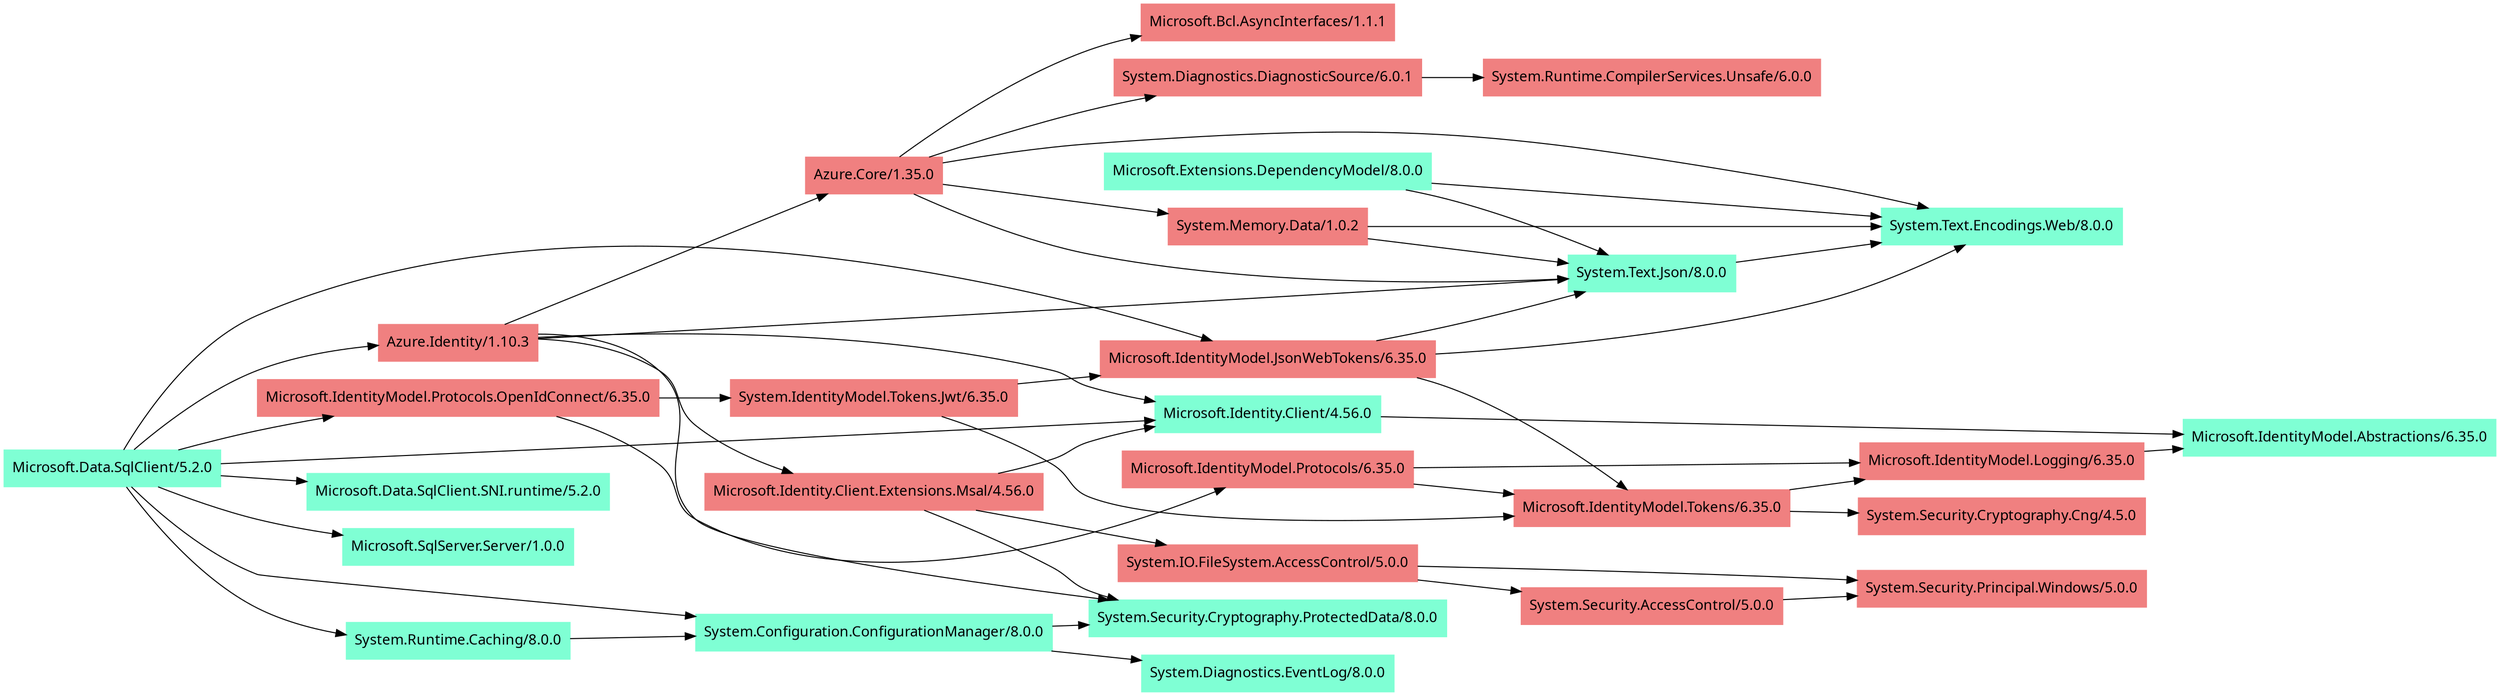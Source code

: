 ﻿# Generated by https://github.com/0xced/Chisel
digraph
{
  rankdir=LR
  node [ fontname = "Segoe UI, sans-serif", shape = box, style = filled, color = aquamarine ]

  "Azure.Core/1.35.0" [ color = lightcoral ]
  "Azure.Identity/1.10.3" [ color = lightcoral ]
  "Microsoft.Bcl.AsyncInterfaces/1.1.1" [ color = lightcoral ]
  "Microsoft.Data.SqlClient.SNI.runtime/5.2.0"
  "Microsoft.Data.SqlClient/5.2.0"
  "Microsoft.Extensions.DependencyModel/8.0.0"
  "Microsoft.Identity.Client.Extensions.Msal/4.56.0" [ color = lightcoral ]
  "Microsoft.Identity.Client/4.56.0"
  "Microsoft.IdentityModel.Abstractions/6.35.0"
  "Microsoft.IdentityModel.JsonWebTokens/6.35.0" [ color = lightcoral ]
  "Microsoft.IdentityModel.Logging/6.35.0" [ color = lightcoral ]
  "Microsoft.IdentityModel.Protocols.OpenIdConnect/6.35.0" [ color = lightcoral ]
  "Microsoft.IdentityModel.Protocols/6.35.0" [ color = lightcoral ]
  "Microsoft.IdentityModel.Tokens/6.35.0" [ color = lightcoral ]
  "Microsoft.SqlServer.Server/1.0.0"
  "System.Configuration.ConfigurationManager/8.0.0"
  "System.Diagnostics.DiagnosticSource/6.0.1" [ color = lightcoral ]
  "System.Diagnostics.EventLog/8.0.0"
  "System.IdentityModel.Tokens.Jwt/6.35.0" [ color = lightcoral ]
  "System.IO.FileSystem.AccessControl/5.0.0" [ color = lightcoral ]
  "System.Memory.Data/1.0.2" [ color = lightcoral ]
  "System.Runtime.Caching/8.0.0"
  "System.Runtime.CompilerServices.Unsafe/6.0.0" [ color = lightcoral ]
  "System.Security.AccessControl/5.0.0" [ color = lightcoral ]
  "System.Security.Cryptography.Cng/4.5.0" [ color = lightcoral ]
  "System.Security.Cryptography.ProtectedData/8.0.0"
  "System.Security.Principal.Windows/5.0.0" [ color = lightcoral ]
  "System.Text.Encodings.Web/8.0.0"
  "System.Text.Json/8.0.0"

  "Azure.Core/1.35.0" -> "Microsoft.Bcl.AsyncInterfaces/1.1.1"
  "Azure.Core/1.35.0" -> "System.Diagnostics.DiagnosticSource/6.0.1"
  "Azure.Core/1.35.0" -> "System.Memory.Data/1.0.2"
  "Azure.Core/1.35.0" -> "System.Text.Encodings.Web/8.0.0"
  "Azure.Core/1.35.0" -> "System.Text.Json/8.0.0"
  "Azure.Identity/1.10.3" -> "Azure.Core/1.35.0"
  "Azure.Identity/1.10.3" -> "Microsoft.Identity.Client.Extensions.Msal/4.56.0"
  "Azure.Identity/1.10.3" -> "Microsoft.Identity.Client/4.56.0"
  "Azure.Identity/1.10.3" -> "System.Security.Cryptography.ProtectedData/8.0.0"
  "Azure.Identity/1.10.3" -> "System.Text.Json/8.0.0"
  "Microsoft.Data.SqlClient/5.2.0" -> "Azure.Identity/1.10.3"
  "Microsoft.Data.SqlClient/5.2.0" -> "Microsoft.Data.SqlClient.SNI.runtime/5.2.0"
  "Microsoft.Data.SqlClient/5.2.0" -> "Microsoft.Identity.Client/4.56.0"
  "Microsoft.Data.SqlClient/5.2.0" -> "Microsoft.IdentityModel.JsonWebTokens/6.35.0"
  "Microsoft.Data.SqlClient/5.2.0" -> "Microsoft.IdentityModel.Protocols.OpenIdConnect/6.35.0"
  "Microsoft.Data.SqlClient/5.2.0" -> "Microsoft.SqlServer.Server/1.0.0"
  "Microsoft.Data.SqlClient/5.2.0" -> "System.Configuration.ConfigurationManager/8.0.0"
  "Microsoft.Data.SqlClient/5.2.0" -> "System.Runtime.Caching/8.0.0"
  "Microsoft.Extensions.DependencyModel/8.0.0" -> "System.Text.Encodings.Web/8.0.0"
  "Microsoft.Extensions.DependencyModel/8.0.0" -> "System.Text.Json/8.0.0"
  "Microsoft.Identity.Client.Extensions.Msal/4.56.0" -> "Microsoft.Identity.Client/4.56.0"
  "Microsoft.Identity.Client.Extensions.Msal/4.56.0" -> "System.IO.FileSystem.AccessControl/5.0.0"
  "Microsoft.Identity.Client.Extensions.Msal/4.56.0" -> "System.Security.Cryptography.ProtectedData/8.0.0"
  "Microsoft.Identity.Client/4.56.0" -> "Microsoft.IdentityModel.Abstractions/6.35.0"
  "Microsoft.IdentityModel.JsonWebTokens/6.35.0" -> "Microsoft.IdentityModel.Tokens/6.35.0"
  "Microsoft.IdentityModel.JsonWebTokens/6.35.0" -> "System.Text.Encodings.Web/8.0.0"
  "Microsoft.IdentityModel.JsonWebTokens/6.35.0" -> "System.Text.Json/8.0.0"
  "Microsoft.IdentityModel.Logging/6.35.0" -> "Microsoft.IdentityModel.Abstractions/6.35.0"
  "Microsoft.IdentityModel.Protocols.OpenIdConnect/6.35.0" -> "Microsoft.IdentityModel.Protocols/6.35.0"
  "Microsoft.IdentityModel.Protocols.OpenIdConnect/6.35.0" -> "System.IdentityModel.Tokens.Jwt/6.35.0"
  "Microsoft.IdentityModel.Protocols/6.35.0" -> "Microsoft.IdentityModel.Logging/6.35.0"
  "Microsoft.IdentityModel.Protocols/6.35.0" -> "Microsoft.IdentityModel.Tokens/6.35.0"
  "Microsoft.IdentityModel.Tokens/6.35.0" -> "Microsoft.IdentityModel.Logging/6.35.0"
  "Microsoft.IdentityModel.Tokens/6.35.0" -> "System.Security.Cryptography.Cng/4.5.0"
  "System.Configuration.ConfigurationManager/8.0.0" -> "System.Diagnostics.EventLog/8.0.0"
  "System.Configuration.ConfigurationManager/8.0.0" -> "System.Security.Cryptography.ProtectedData/8.0.0"
  "System.Diagnostics.DiagnosticSource/6.0.1" -> "System.Runtime.CompilerServices.Unsafe/6.0.0"
  "System.IdentityModel.Tokens.Jwt/6.35.0" -> "Microsoft.IdentityModel.JsonWebTokens/6.35.0"
  "System.IdentityModel.Tokens.Jwt/6.35.0" -> "Microsoft.IdentityModel.Tokens/6.35.0"
  "System.IO.FileSystem.AccessControl/5.0.0" -> "System.Security.AccessControl/5.0.0"
  "System.IO.FileSystem.AccessControl/5.0.0" -> "System.Security.Principal.Windows/5.0.0"
  "System.Memory.Data/1.0.2" -> "System.Text.Encodings.Web/8.0.0"
  "System.Memory.Data/1.0.2" -> "System.Text.Json/8.0.0"
  "System.Runtime.Caching/8.0.0" -> "System.Configuration.ConfigurationManager/8.0.0"
  "System.Security.AccessControl/5.0.0" -> "System.Security.Principal.Windows/5.0.0"
  "System.Text.Json/8.0.0" -> "System.Text.Encodings.Web/8.0.0"
}
